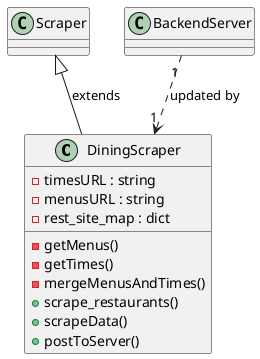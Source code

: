 @startuml DiningScraper

class DiningScraper {
    -timesURL : string
    -menusURL : string
    -rest_site_map : dict

    -getMenus()
    -getTimes()
    -mergeMenusAndTimes()
    +scrape_restaurants()
    +scrapeData()
    +postToServer()
}

Scraper <|-- DiningScraper : extends
BackendServer "1" ..> "1" DiningScraper : updated by

@enduml